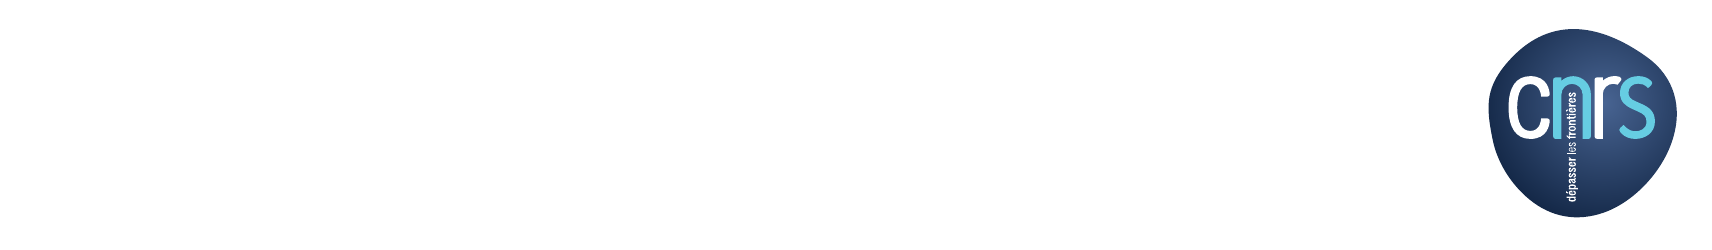 % auteur du logo : CNRS
% version tikz : Kroum Tzanev
% date : 7 décembre 2015
\usetikzlibrary{svg.path}

\definecolor{inner}{RGB}{72,100,146} % #486492
\definecolor{outer}{RGB}{19,39,70} % #132746
\definecolor{lightblue}{RGB}{102,205,226} % #66cde2

\begin{tikzpicture}[x=1pt,y=1pt]
  % fond
  \clip svg{m 145.96,559.44 c -9.15,0.56 -17.4,-3.01 -24.52,-10.63 -9.27,-9.91 -9.1,-16.85 -6.57,-29.28 1.66,-8.15 6.5,-16.02 13.27,-21.59 7.88,-6.47 17.13,-8.13 26.76,-4.81 10.61,3.66 20.76,14.15 24.69,25.5 4.27,12.37 0.99,23.59 -9.02,30.77 -8.61,6.18 -16.89,9.56 -24.61,10.04};
  \shade[inner color=inner,outer color=outer] (155,533) circle (45);
  % cnrs
    \fill[white] svg{m 134.71,527.18 h -2.33 l -0.01,-0.07 c -0.01,-0.45 -0.28,-4.42 -3.84,-4.42 -3.17,0 -4.78,2.84 -4.78,8.45 0,5.61 1.61,8.46 4.78,8.46 3.62,0 3.84,-4.24 3.84,-4.42 l 0.01,-0.07 h 2.33 c 0.22,0 0.43,0.09 0.58,0.24 0.14,0.15 0.21,0.34 0.2,0.54 -0.05,1.1 -0.61,6.59 -6.99,6.59 -5.15,0 -7.88,-3.91 -7.88,-11.32 0,-7.43 2.73,-11.36 7.88,-11.36 6.14,0 6.9,5.02 6.99,6.56 0.02,0.21 -0.06,0.41 -0.2,0.57 -0.15,0.16 -0.36,0.25 -0.58,0.25};
    \fill[lightblue] svg{m 150.35,536 c 0,3.5 -2.84,6.46 -6.34,6.46 -1.65,0 -3.15,-0.62 -4.27,-1.66 v 1.21 h -2.11 c -0.64,0 -0.88,-0.42 -0.88,-0.89 v -20.44 c 0,-0.57 0.35,-0.88 0.87,-0.88 h 2.11 v 16.07 c 0,2.11 1.71,3.82 3.82,3.82 2.11,0 3.82,-1.71 3.82,-3.82 V 519.8 h 2.1 c 0.58,0 0.88,0.32 0.88,0.88 V 536};
    \fill[white] svg{m 161.25,540.94 c 0.11,0.13 0.17,0.3 0.17,0.49 0,0.35 -0.22,0.65 -0.54,0.76 -0.61,0.2 -1.26,0.31 -1.94,0.31 -1.64,0 -3.14,-0.63 -4.27,-1.66 v 1.21 h -2.11 c -0.64,0 -0.88,-0.42 -0.88,-0.89 v -20.44 c 0,-0.57 0.35,-0.88 0.87,-0.88 h 2.11 v 16.07 c 0,2.11 1.71,3.82 3.82,3.82 0.56,0 1.08,-0.12 1.55,-0.33 l 1.22,1.53};
    \fill[lightblue] svg{m 168.57,532.49 -2.01,0.88 c -1.94,0.85 -2.62,1.67 -2.62,3.16 0,1.93 1.41,3.23 3.52,3.23 1.24,0 2.26,-0.26 3.51,-1.53 l 0.07,-0.07 1.07,0.98 c 0.62,0.58 0.44,1.1 0.18,1.43 -1.05,1.24 -2.72,1.92 -4.73,1.92 -3.87,0 -6.67,-2.53 -6.67,-6 0,-3.42 2.15,-4.85 4.48,-5.89 l 2.05,-0.91 c 2.06,-0.92 3.04,-1.71 3.04,-3.7 0,-2.7 -2.44,-3.42 -3.89,-3.42 -1.24,0 -2.62,0.27 -4.32,2.19 l -0.07,0.08 -1.12,-0.99 c -0.57,-0.5 -0.58,-0.93 -0.02,-1.66 1.54,-1.97 3.8,-2.39 5.42,-2.39 3.5,0 7.05,2.16 7.05,6.27 0,3.56 -1.97,5.14 -4.94,6.42};
    % dépasser les frontières
    \fill[white] svg{m 142.74,498.04 c 0,-0.29 0.23,-0.39 0.9,-0.39 0.56,0 0.91,0.07 0.91,0.42 0,0.34 -0.35,0.42 -0.87,0.42 -0.6,0 -0.94,-0.07 -0.94,-0.45 z m 1.84,0.45 v -0.01 c 0.16,-0.07 0.37,-0.19 0.37,-0.55 0,-0.58 -0.48,-0.81 -1.33,-0.81 -1.1,0 -1.27,0.39 -1.27,0.77 0,0.26 0.13,0.47 0.35,0.56 v 0.01 h -1.1 v 0.5 h 3.29 v -0.47};
    \fill[white] svg{m 143.37,500.66 h -0.13 c -0.31,0 -0.55,-0.1 -0.55,-0.39 0,-0.31 0.31,-0.41 0.63,-0.41 h 0.05 v 0.8 z m 0.34,-0.8 h 0.15 c 0.33,0 0.75,0.04 0.75,0.41 0,0.36 -0.41,0.4 -0.55,0.4 v 0.47 c 0.54,0 0.89,-0.33 0.89,-0.87 0,-0.4 -0.12,-0.91 -1.26,-0.91 -0.65,0 -1.34,0.14 -1.34,0.92 0,0.69 0.41,0.87 1.1,0.87 h 0.26 v -1.29 z m -2.28,0.48 v 0.55 l 0.66,-0.49 v -0.34};
    \fill[white] svg{m 144.55,502.46 c 0,0.28 -0.21,0.41 -0.89,0.41 -0.56,0 -0.92,-0.07 -0.92,-0.42 0,-0.34 0.35,-0.42 0.88,-0.42 0.59,0 0.93,0.08 0.93,0.43 z m -2.14,-0.9 v 0.47 h 0.3 v 0.01 c -0.22,0.1 -0.36,0.29 -0.36,0.56 0,0.56 0.48,0.79 1.33,0.79 1.04,0 1.27,-0.42 1.27,-0.76 0,-0.27 -0.13,-0.47 -0.35,-0.56 v -0.01 h 1.1 v -0.5};
    \fill[white] svg{m 143.58,504.93 c 0.1,-0.13 0.16,-0.4 0.23,-0.55 0.07,-0.14 0.22,-0.2 0.4,-0.2 0.21,0 0.37,0.1 0.37,0.3 0,0.3 -0.22,0.45 -0.59,0.45 h -0.41 z m 0.79,0.47 c 0.09,0 0.18,0.05 0.18,0.13 0,0.03 -0.01,0.06 -0.02,0.08 h 0.32 c 0.03,-0.06 0.06,-0.15 0.06,-0.24 0,-0.22 -0.08,-0.41 -0.32,-0.42 v -0.01 c 0.24,-0.13 0.36,-0.33 0.36,-0.62 0,-0.39 -0.22,-0.64 -0.69,-0.64 -0.56,0 -0.67,0.24 -0.78,0.57 l -0.11,0.39 c -0.05,0.18 -0.1,0.29 -0.32,0.29 -0.22,0 -0.36,-0.08 -0.36,-0.34 0,-0.33 0.23,-0.38 0.47,-0.38 v -0.47 c -0.52,0 -0.81,0.22 -0.81,0.87 0,0.44 0.17,0.79 0.6,0.79};
    \fill[white] svg{m 143.13,506.97 h -0.06 c -0.2,0 -0.38,-0.07 -0.38,-0.32 0,-0.2 0.09,-0.36 0.32,-0.36 0.19,0 0.27,0.09 0.36,0.35 l 0.11,0.32 c 0.13,0.37 0.32,0.54 0.72,0.54 0.52,0 0.75,-0.39 0.75,-0.89 0,-0.63 -0.29,-0.82 -0.77,-0.82 h -0.09 v 0.45 h 0.08 c 0.28,0 0.44,0.1 0.44,0.38 0,0.27 -0.14,0.41 -0.36,0.41 -0.19,0 -0.31,-0.1 -0.37,-0.27 l -0.14,-0.41 c -0.13,-0.37 -0.32,-0.53 -0.71,-0.53 -0.47,0 -0.68,0.34 -0.68,0.85 0,0.63 0.36,0.77 0.67,0.77 h 0.11};
    \fill[white] svg{m 143.13,508.93 h -0.06 c -0.2,0 -0.38,-0.07 -0.38,-0.32 0,-0.2 0.09,-0.36 0.32,-0.36 0.19,0 0.27,0.09 0.36,0.35 l 0.11,0.32 c 0.13,0.37 0.32,0.54 0.72,0.54 0.52,0 0.75,-0.39 0.75,-0.89 0,-0.63 -0.29,-0.82 -0.77,-0.82 h -0.09 v 0.45 h 0.08 c 0.28,0 0.44,0.1 0.44,0.38 0,0.27 -0.14,0.41 -0.36,0.41 -0.19,0 -0.31,-0.1 -0.37,-0.27 l -0.14,-0.41 c -0.13,-0.37 -0.32,-0.53 -0.71,-0.53 -0.47,0 -0.68,0.34 -0.68,0.85 0,0.63 0.36,0.77 0.67,0.77 h 0.11};
    \fill[white] svg{m 143.37,511.05 h -0.13 c -0.31,0 -0.55,-0.1 -0.55,-0.38 0,-0.32 0.31,-0.42 0.63,-0.42 h 0.05 v 0.8 z m 0.34,-0.8 h 0.15 c 0.33,0 0.75,0.04 0.75,0.42 0,0.35 -0.41,0.39 -0.55,0.39 v 0.47 c 0.54,0 0.89,-0.33 0.89,-0.87 0,-0.4 -0.12,-0.9 -1.26,-0.9 -0.65,0 -1.34,0.13 -1.34,0.91 0,0.69 0.41,0.87 1.1,0.87 h 0.26};
    \fill[white] svg{m 142.41,511.95 v 0.5 h 0.39 v 0.01 c -0.28,0.11 -0.45,0.29 -0.45,0.57 0,0.06 0.01,0.09 0.01,0.12 h 0.51 c -0.01,-0.03 -0.03,-0.12 -0.03,-0.2 0,-0.23 0.1,-0.5 0.56,-0.5 h 1.49 v -0.5};
    \fill[white] svg{m 141.6,514.41 h 3.29 v 0.27 h -3.29 v -0.27 z};
    \fill[white] svg{m 143.45,516.47 c -0.61,-0.01 -0.83,-0.18 -0.83,-0.52 0,-0.34 0.22,-0.51 0.83,-0.52 v 1.04 z m 0.63,0.27 c 0.52,-0.04 0.86,-0.33 0.86,-0.79 0,-0.51 -0.36,-0.82 -1.28,-0.82 -0.84,0 -1.27,0.31 -1.27,0.85 0,0.54 0.37,0.78 1.18,0.78 h 0.11 v -1.33 h 0.11 c 0.7,0 0.92,0.25 0.92,0.52 0,0.29 -0.21,0.47 -0.63,0.51};
    \fill[white] svg{m 143.67,517.58 c -0.13,-0.34 -0.33,-0.47 -0.58,-0.47 -0.5,0 -0.7,0.31 -0.7,0.73 0,0.46 0.23,0.67 0.68,0.67 h 0.07 v -0.28 h -0.07 c -0.32,0 -0.45,-0.14 -0.45,-0.4 0,-0.32 0.17,-0.44 0.41,-0.44 0.17,0 0.31,0.05 0.41,0.33 l 0.15,0.4 c 0.13,0.33 0.36,0.45 0.62,0.45 0.42,0 0.73,-0.23 0.73,-0.75 0,-0.5 -0.21,-0.75 -0.76,-0.75 h -0.08 v 0.28 h 0.07 c 0.36,0 0.54,0.15 0.54,0.47 0,0.29 -0.16,0.48 -0.44,0.48 -0.21,0 -0.35,-0.09 -0.45,-0.33};
    \fill[white] svg{m 142.78,520.14 v -0.35 h -0.37 v 0.35 h -0.23 c -0.47,0 -0.62,0.22 -0.62,0.63 0,0.1 0.01,0.2 0.02,0.27 h 0.38 v -0.14 c 0,-0.18 0.07,-0.27 0.23,-0.27 h 0.22 v 0.41 h 0.37 v -0.41 h 2.11 v -0.49};
    \fill[white] svg{m 142.41,521.26 v 0.5 h 0.39 v 0.01 c -0.28,0.11 -0.45,0.29 -0.45,0.57 0,0.06 0.01,0.09 0.01,0.12 h 0.51 c -0.01,-0.03 -0.03,-0.12 -0.03,-0.2 0,-0.23 0.1,-0.5 0.56,-0.5 h 1.49 v -0.5};
    \fill[white] svg{m 144.58,523.54 c 0,0.36 -0.3,0.42 -0.93,0.42 -0.55,0 -0.94,-0.06 -0.94,-0.42 0,-0.36 0.39,-0.43 0.94,-0.43 0.63,0 0.93,0.07 0.93,0.43 z m -2.23,0 c 0,0.72 0.53,0.92 1.3,0.92 0.77,0 1.3,-0.23 1.3,-0.92 0,-0.69 -0.53,-0.92 -1.3,-0.92 -0.77,0 -1.3,0.2 -1.3,0.92};
    \fill[white] svg{m 142.41,524.84 v 0.47 h 0.29 v 0.02 c -0.22,0.12 -0.35,0.36 -0.35,0.63 0,0.38 0.17,0.62 0.67,0.62 h 1.87 v -0.5 h -1.7 c -0.32,0 -0.45,-0.1 -0.45,-0.34 0,-0.21 0.16,-0.4 0.49,-0.4 h 1.66 v -0.5};
    \fill[white] svg{m 142.41,526.83 v 0.34 h -0.7 v 0.5 h 0.7 v 0.41 h 0.37 v -0.41 h 1.48 c 0.19,0 0.26,0.06 0.26,0.23 0,0.07 -0.01,0.13 -0.02,0.18 h 0.37 c 0.03,-0.11 0.04,-0.25 0.04,-0.4 0,-0.34 -0.09,-0.51 -0.6,-0.51 h -1.53 v -0.34};
    \fill[white] svg{m 142.41,528.36 v 0.49 h 2.48 v -0.49 h -2.48 z m -0.85,0 v 0.49 h 0.5 v -0.49};
    \fill[white] svg{m 143.37,530.58 h -0.13 c -0.31,0 -0.55,-0.1 -0.55,-0.38 0,-0.32 0.31,-0.42 0.63,-0.42 h 0.05 v 0.8 z m 0.34,-0.8 h 0.15 c 0.33,0 0.75,0.04 0.75,0.42 0,0.35 -0.41,0.39 -0.55,0.39 v 0.47 c 0.54,0 0.89,-0.33 0.89,-0.87 0,-0.4 -0.12,-0.9 -1.26,-0.9 -0.65,0 -1.34,0.13 -1.34,0.91 0,0.69 0.41,0.88 1.1,0.88 h 0.26 v -1.3 z m -2.28,-0.12 v 0.56 l 0.66,0.27 v -0.34};
    \fill[white] svg{m 142.41,531.49 v 0.49 h 0.39 v 0.01 c -0.28,0.11 -0.45,0.3 -0.45,0.58 0,0.05 0.01,0.08 0.01,0.12 h 0.51 c -0.01,-0.04 -0.03,-0.13 -0.03,-0.21 0,-0.23 0.1,-0.5 0.56,-0.5 h 1.49 v -0.49};
    \fill[white] svg{m 143.37,534.13 h -0.13 c -0.31,0 -0.55,-0.1 -0.55,-0.38 0,-0.32 0.31,-0.41 0.63,-0.41 h 0.05 v 0.79 z m 0.34,-0.79 h 0.15 c 0.33,0 0.75,0.04 0.75,0.41 0,0.35 -0.41,0.39 -0.55,0.39 v 0.47 c 0.54,0 0.89,-0.33 0.89,-0.87 0,-0.4 -0.12,-0.9 -1.26,-0.9 -0.65,0 -1.34,0.14 -1.34,0.91 0,0.69 0.41,0.88 1.1,0.88 h 0.26};
    \fill[white] svg{m 143.13,536.1 h -0.06 c -0.2,0 -0.38,-0.06 -0.38,-0.32 0,-0.2 0.09,-0.36 0.32,-0.36 0.19,0 0.27,0.09 0.36,0.35 l 0.11,0.32 c 0.13,0.37 0.32,0.54 0.72,0.54 0.52,0 0.75,-0.39 0.75,-0.89 0,-0.62 -0.29,-0.81 -0.77,-0.81 h -0.09 v 0.44 h 0.08 c 0.28,0 0.44,0.1 0.44,0.38 0,0.28 -0.14,0.41 -0.36,0.41 -0.19,0 -0.31,-0.1 -0.37,-0.27 l -0.14,-0.41 c -0.13,-0.37 -0.32,-0.53 -0.71,-0.53 -0.47,0 -0.68,0.34 -0.68,0.85 0,0.63 0.36,0.77 0.67,0.77 h 0.11};
\end{tikzpicture}
